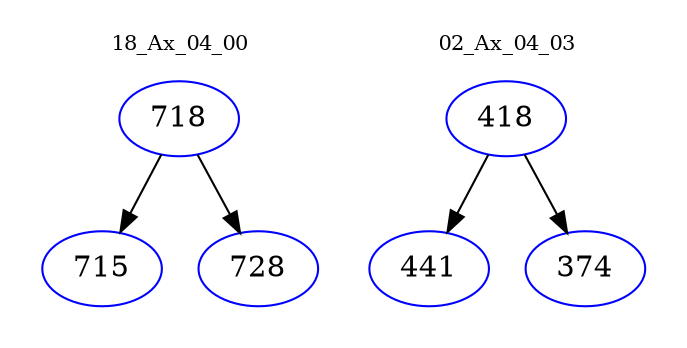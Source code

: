 digraph{
subgraph cluster_0 {
color = white
label = "18_Ax_04_00";
fontsize=10;
T0_718 [label="718", color="blue"]
T0_718 -> T0_715 [color="black"]
T0_715 [label="715", color="blue"]
T0_718 -> T0_728 [color="black"]
T0_728 [label="728", color="blue"]
}
subgraph cluster_1 {
color = white
label = "02_Ax_04_03";
fontsize=10;
T1_418 [label="418", color="blue"]
T1_418 -> T1_441 [color="black"]
T1_441 [label="441", color="blue"]
T1_418 -> T1_374 [color="black"]
T1_374 [label="374", color="blue"]
}
}
